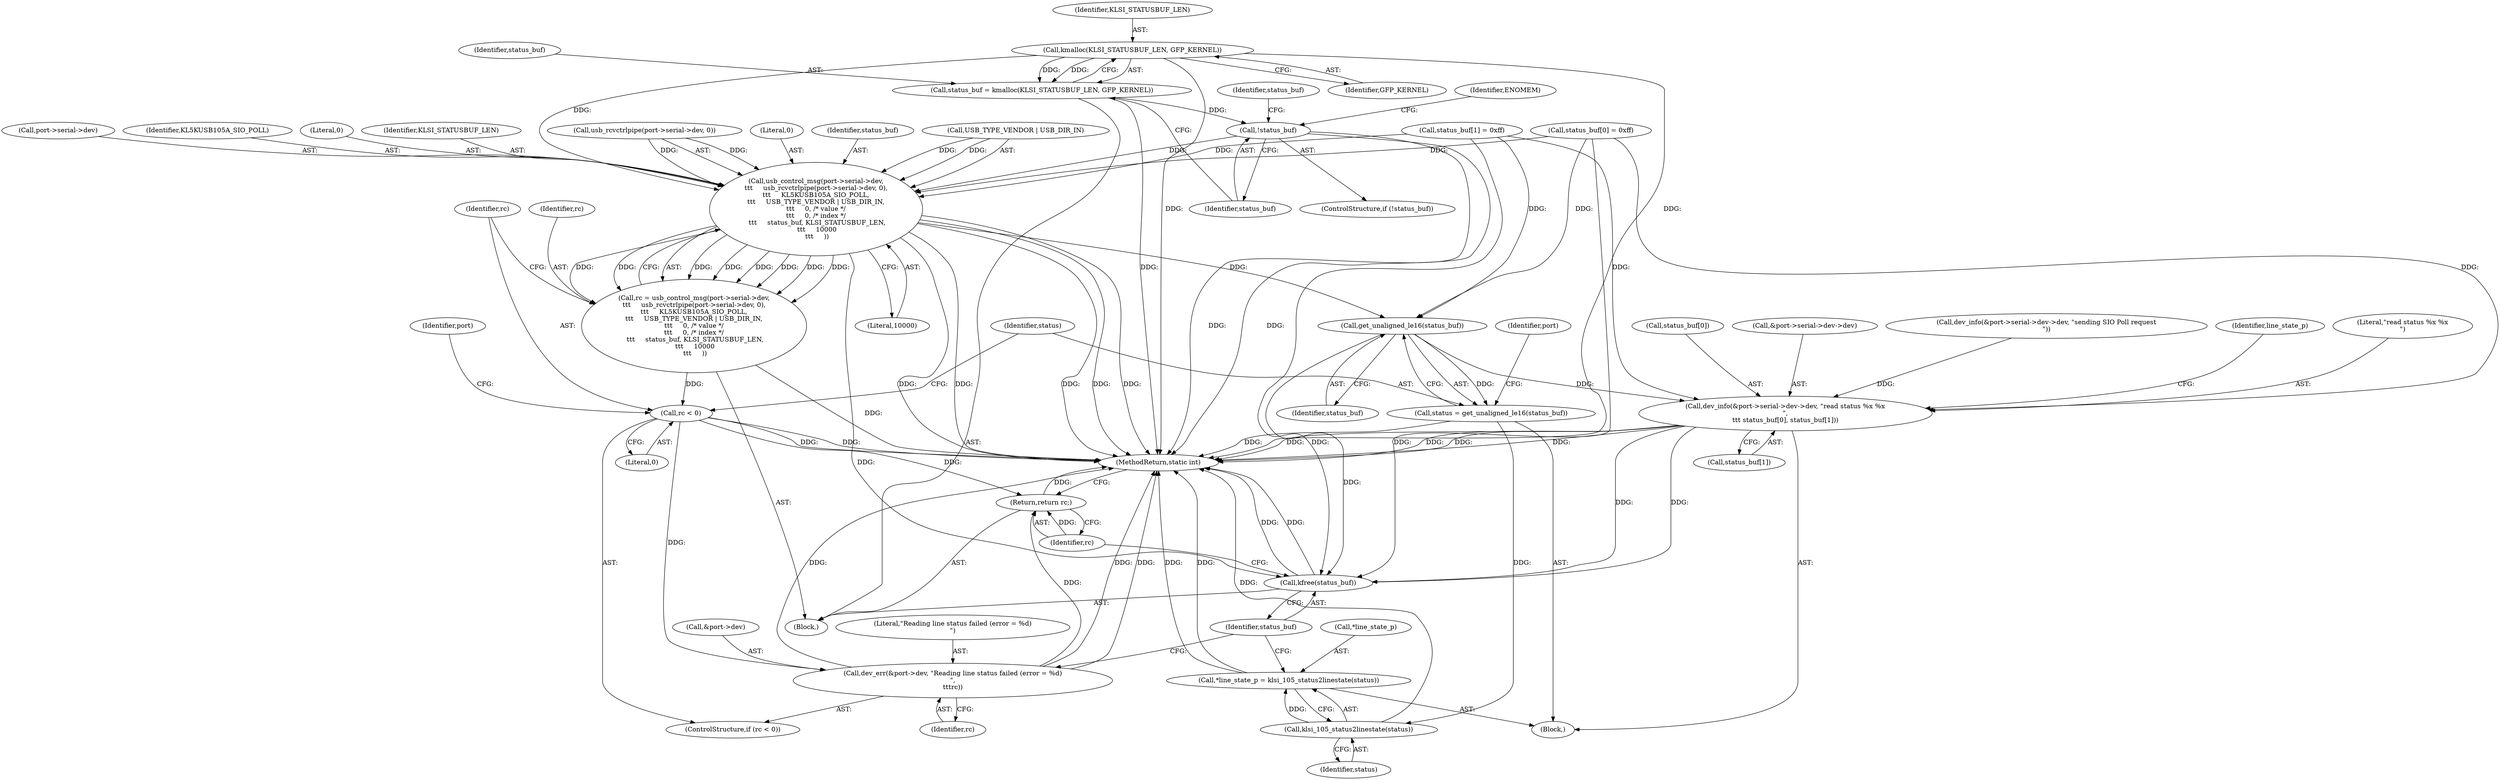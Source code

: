digraph "0_linux_146cc8a17a3b4996f6805ee5c080e7101277c410@API" {
"1000121" [label="(Call,kmalloc(KLSI_STATUSBUF_LEN, GFP_KERNEL))"];
"1000119" [label="(Call,status_buf = kmalloc(KLSI_STATUSBUF_LEN, GFP_KERNEL))"];
"1000125" [label="(Call,!status_buf)"];
"1000142" [label="(Call,usb_control_msg(port->serial->dev,\n\t\t\t     usb_rcvctrlpipe(port->serial->dev, 0),\n\t\t\t     KL5KUSB105A_SIO_POLL,\n\t\t\t     USB_TYPE_VENDOR | USB_DIR_IN,\n\t\t\t     0, /* value */\n\t\t\t     0, /* index */\n \t\t\t     status_buf, KLSI_STATUSBUF_LEN,\n \t\t\t     10000\n \t\t\t     ))"];
"1000140" [label="(Call,rc = usb_control_msg(port->serial->dev,\n\t\t\t     usb_rcvctrlpipe(port->serial->dev, 0),\n\t\t\t     KL5KUSB105A_SIO_POLL,\n\t\t\t     USB_TYPE_VENDOR | USB_DIR_IN,\n\t\t\t     0, /* value */\n\t\t\t     0, /* index */\n \t\t\t     status_buf, KLSI_STATUSBUF_LEN,\n \t\t\t     10000\n \t\t\t     ))"];
"1000165" [label="(Call,rc < 0)"];
"1000168" [label="(Call,dev_err(&port->dev, \"Reading line status failed (error = %d)\n\",\n\t\t\trc))"];
"1000204" [label="(Return,return rc;)"];
"1000179" [label="(Call,get_unaligned_le16(status_buf))"];
"1000177" [label="(Call,status = get_unaligned_le16(status_buf))"];
"1000200" [label="(Call,klsi_105_status2linestate(status))"];
"1000197" [label="(Call,*line_state_p = klsi_105_status2linestate(status))"];
"1000181" [label="(Call,dev_info(&port->serial->dev->dev, \"read status %x %x\n\",\n\t\t\t status_buf[0], status_buf[1]))"];
"1000202" [label="(Call,kfree(status_buf))"];
"1000204" [label="(Return,return rc;)"];
"1000143" [label="(Call,port->serial->dev)"];
"1000173" [label="(Literal,\"Reading line status failed (error = %d)\n\")"];
"1000161" [label="(Identifier,status_buf)"];
"1000124" [label="(ControlStructure,if (!status_buf))"];
"1000177" [label="(Call,status = get_unaligned_le16(status_buf))"];
"1000194" [label="(Call,status_buf[1])"];
"1000190" [label="(Literal,\"read status %x %x\n\")"];
"1000156" [label="(Call,USB_TYPE_VENDOR | USB_DIR_IN)"];
"1000168" [label="(Call,dev_err(&port->dev, \"Reading line status failed (error = %d)\n\",\n\t\t\trc))"];
"1000141" [label="(Identifier,rc)"];
"1000200" [label="(Call,klsi_105_status2linestate(status))"];
"1000186" [label="(Identifier,port)"];
"1000123" [label="(Identifier,GFP_KERNEL)"];
"1000203" [label="(Identifier,status_buf)"];
"1000125" [label="(Call,!status_buf)"];
"1000155" [label="(Identifier,KL5KUSB105A_SIO_POLL)"];
"1000166" [label="(Identifier,rc)"];
"1000119" [label="(Call,status_buf = kmalloc(KLSI_STATUSBUF_LEN, GFP_KERNEL))"];
"1000164" [label="(ControlStructure,if (rc < 0))"];
"1000174" [label="(Identifier,rc)"];
"1000159" [label="(Literal,0)"];
"1000198" [label="(Call,*line_state_p)"];
"1000142" [label="(Call,usb_control_msg(port->serial->dev,\n\t\t\t     usb_rcvctrlpipe(port->serial->dev, 0),\n\t\t\t     KL5KUSB105A_SIO_POLL,\n\t\t\t     USB_TYPE_VENDOR | USB_DIR_IN,\n\t\t\t     0, /* value */\n\t\t\t     0, /* index */\n \t\t\t     status_buf, KLSI_STATUSBUF_LEN,\n \t\t\t     10000\n \t\t\t     ))"];
"1000120" [label="(Identifier,status_buf)"];
"1000105" [label="(Block,)"];
"1000140" [label="(Call,rc = usb_control_msg(port->serial->dev,\n\t\t\t     usb_rcvctrlpipe(port->serial->dev, 0),\n\t\t\t     KL5KUSB105A_SIO_POLL,\n\t\t\t     USB_TYPE_VENDOR | USB_DIR_IN,\n\t\t\t     0, /* value */\n\t\t\t     0, /* index */\n \t\t\t     status_buf, KLSI_STATUSBUF_LEN,\n \t\t\t     10000\n \t\t\t     ))"];
"1000162" [label="(Identifier,KLSI_STATUSBUF_LEN)"];
"1000191" [label="(Call,status_buf[0])"];
"1000129" [label="(Identifier,ENOMEM)"];
"1000171" [label="(Identifier,port)"];
"1000197" [label="(Call,*line_state_p = klsi_105_status2linestate(status))"];
"1000126" [label="(Identifier,status_buf)"];
"1000130" [label="(Call,status_buf[0] = 0xff)"];
"1000178" [label="(Identifier,status)"];
"1000205" [label="(Identifier,rc)"];
"1000201" [label="(Identifier,status)"];
"1000176" [label="(Block,)"];
"1000135" [label="(Call,status_buf[1] = 0xff)"];
"1000121" [label="(Call,kmalloc(KLSI_STATUSBUF_LEN, GFP_KERNEL))"];
"1000206" [label="(MethodReturn,static int)"];
"1000148" [label="(Call,usb_rcvctrlpipe(port->serial->dev, 0))"];
"1000180" [label="(Identifier,status_buf)"];
"1000163" [label="(Literal,10000)"];
"1000182" [label="(Call,&port->serial->dev->dev)"];
"1000109" [label="(Call,dev_info(&port->serial->dev->dev, \"sending SIO Poll request\n\"))"];
"1000132" [label="(Identifier,status_buf)"];
"1000122" [label="(Identifier,KLSI_STATUSBUF_LEN)"];
"1000160" [label="(Literal,0)"];
"1000179" [label="(Call,get_unaligned_le16(status_buf))"];
"1000202" [label="(Call,kfree(status_buf))"];
"1000181" [label="(Call,dev_info(&port->serial->dev->dev, \"read status %x %x\n\",\n\t\t\t status_buf[0], status_buf[1]))"];
"1000167" [label="(Literal,0)"];
"1000199" [label="(Identifier,line_state_p)"];
"1000169" [label="(Call,&port->dev)"];
"1000165" [label="(Call,rc < 0)"];
"1000121" -> "1000119"  [label="AST: "];
"1000121" -> "1000123"  [label="CFG: "];
"1000122" -> "1000121"  [label="AST: "];
"1000123" -> "1000121"  [label="AST: "];
"1000119" -> "1000121"  [label="CFG: "];
"1000121" -> "1000206"  [label="DDG: "];
"1000121" -> "1000206"  [label="DDG: "];
"1000121" -> "1000119"  [label="DDG: "];
"1000121" -> "1000119"  [label="DDG: "];
"1000121" -> "1000142"  [label="DDG: "];
"1000119" -> "1000105"  [label="AST: "];
"1000120" -> "1000119"  [label="AST: "];
"1000126" -> "1000119"  [label="CFG: "];
"1000119" -> "1000206"  [label="DDG: "];
"1000119" -> "1000125"  [label="DDG: "];
"1000125" -> "1000124"  [label="AST: "];
"1000125" -> "1000126"  [label="CFG: "];
"1000126" -> "1000125"  [label="AST: "];
"1000129" -> "1000125"  [label="CFG: "];
"1000132" -> "1000125"  [label="CFG: "];
"1000125" -> "1000206"  [label="DDG: "];
"1000125" -> "1000206"  [label="DDG: "];
"1000125" -> "1000142"  [label="DDG: "];
"1000142" -> "1000140"  [label="AST: "];
"1000142" -> "1000163"  [label="CFG: "];
"1000143" -> "1000142"  [label="AST: "];
"1000148" -> "1000142"  [label="AST: "];
"1000155" -> "1000142"  [label="AST: "];
"1000156" -> "1000142"  [label="AST: "];
"1000159" -> "1000142"  [label="AST: "];
"1000160" -> "1000142"  [label="AST: "];
"1000161" -> "1000142"  [label="AST: "];
"1000162" -> "1000142"  [label="AST: "];
"1000163" -> "1000142"  [label="AST: "];
"1000140" -> "1000142"  [label="CFG: "];
"1000142" -> "1000206"  [label="DDG: "];
"1000142" -> "1000206"  [label="DDG: "];
"1000142" -> "1000206"  [label="DDG: "];
"1000142" -> "1000206"  [label="DDG: "];
"1000142" -> "1000206"  [label="DDG: "];
"1000142" -> "1000140"  [label="DDG: "];
"1000142" -> "1000140"  [label="DDG: "];
"1000142" -> "1000140"  [label="DDG: "];
"1000142" -> "1000140"  [label="DDG: "];
"1000142" -> "1000140"  [label="DDG: "];
"1000142" -> "1000140"  [label="DDG: "];
"1000142" -> "1000140"  [label="DDG: "];
"1000142" -> "1000140"  [label="DDG: "];
"1000148" -> "1000142"  [label="DDG: "];
"1000148" -> "1000142"  [label="DDG: "];
"1000156" -> "1000142"  [label="DDG: "];
"1000156" -> "1000142"  [label="DDG: "];
"1000135" -> "1000142"  [label="DDG: "];
"1000130" -> "1000142"  [label="DDG: "];
"1000142" -> "1000179"  [label="DDG: "];
"1000142" -> "1000202"  [label="DDG: "];
"1000140" -> "1000105"  [label="AST: "];
"1000141" -> "1000140"  [label="AST: "];
"1000166" -> "1000140"  [label="CFG: "];
"1000140" -> "1000206"  [label="DDG: "];
"1000140" -> "1000165"  [label="DDG: "];
"1000165" -> "1000164"  [label="AST: "];
"1000165" -> "1000167"  [label="CFG: "];
"1000166" -> "1000165"  [label="AST: "];
"1000167" -> "1000165"  [label="AST: "];
"1000171" -> "1000165"  [label="CFG: "];
"1000178" -> "1000165"  [label="CFG: "];
"1000165" -> "1000206"  [label="DDG: "];
"1000165" -> "1000206"  [label="DDG: "];
"1000165" -> "1000168"  [label="DDG: "];
"1000165" -> "1000204"  [label="DDG: "];
"1000168" -> "1000164"  [label="AST: "];
"1000168" -> "1000174"  [label="CFG: "];
"1000169" -> "1000168"  [label="AST: "];
"1000173" -> "1000168"  [label="AST: "];
"1000174" -> "1000168"  [label="AST: "];
"1000203" -> "1000168"  [label="CFG: "];
"1000168" -> "1000206"  [label="DDG: "];
"1000168" -> "1000206"  [label="DDG: "];
"1000168" -> "1000206"  [label="DDG: "];
"1000168" -> "1000204"  [label="DDG: "];
"1000204" -> "1000105"  [label="AST: "];
"1000204" -> "1000205"  [label="CFG: "];
"1000205" -> "1000204"  [label="AST: "];
"1000206" -> "1000204"  [label="CFG: "];
"1000204" -> "1000206"  [label="DDG: "];
"1000205" -> "1000204"  [label="DDG: "];
"1000179" -> "1000177"  [label="AST: "];
"1000179" -> "1000180"  [label="CFG: "];
"1000180" -> "1000179"  [label="AST: "];
"1000177" -> "1000179"  [label="CFG: "];
"1000179" -> "1000177"  [label="DDG: "];
"1000135" -> "1000179"  [label="DDG: "];
"1000130" -> "1000179"  [label="DDG: "];
"1000179" -> "1000181"  [label="DDG: "];
"1000179" -> "1000202"  [label="DDG: "];
"1000177" -> "1000176"  [label="AST: "];
"1000178" -> "1000177"  [label="AST: "];
"1000186" -> "1000177"  [label="CFG: "];
"1000177" -> "1000206"  [label="DDG: "];
"1000177" -> "1000200"  [label="DDG: "];
"1000200" -> "1000197"  [label="AST: "];
"1000200" -> "1000201"  [label="CFG: "];
"1000201" -> "1000200"  [label="AST: "];
"1000197" -> "1000200"  [label="CFG: "];
"1000200" -> "1000206"  [label="DDG: "];
"1000200" -> "1000197"  [label="DDG: "];
"1000197" -> "1000176"  [label="AST: "];
"1000198" -> "1000197"  [label="AST: "];
"1000203" -> "1000197"  [label="CFG: "];
"1000197" -> "1000206"  [label="DDG: "];
"1000197" -> "1000206"  [label="DDG: "];
"1000181" -> "1000176"  [label="AST: "];
"1000181" -> "1000194"  [label="CFG: "];
"1000182" -> "1000181"  [label="AST: "];
"1000190" -> "1000181"  [label="AST: "];
"1000191" -> "1000181"  [label="AST: "];
"1000194" -> "1000181"  [label="AST: "];
"1000199" -> "1000181"  [label="CFG: "];
"1000181" -> "1000206"  [label="DDG: "];
"1000181" -> "1000206"  [label="DDG: "];
"1000181" -> "1000206"  [label="DDG: "];
"1000181" -> "1000206"  [label="DDG: "];
"1000109" -> "1000181"  [label="DDG: "];
"1000130" -> "1000181"  [label="DDG: "];
"1000135" -> "1000181"  [label="DDG: "];
"1000181" -> "1000202"  [label="DDG: "];
"1000181" -> "1000202"  [label="DDG: "];
"1000202" -> "1000105"  [label="AST: "];
"1000202" -> "1000203"  [label="CFG: "];
"1000203" -> "1000202"  [label="AST: "];
"1000205" -> "1000202"  [label="CFG: "];
"1000202" -> "1000206"  [label="DDG: "];
"1000202" -> "1000206"  [label="DDG: "];
"1000135" -> "1000202"  [label="DDG: "];
"1000130" -> "1000202"  [label="DDG: "];
}
